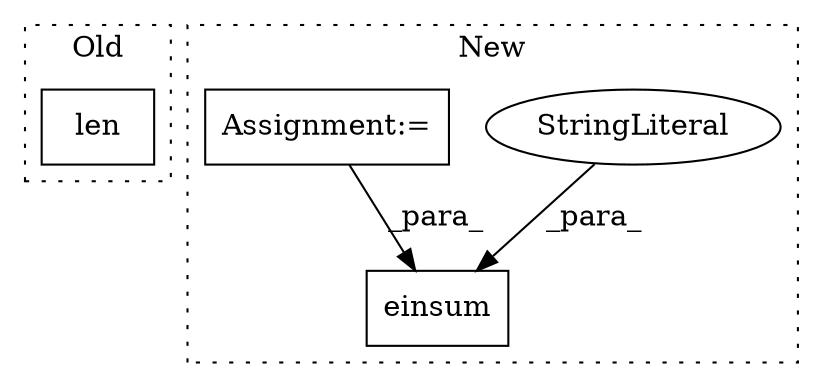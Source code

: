 digraph G {
subgraph cluster0 {
1 [label="len" a="32" s="12945,12958" l="4,1" shape="box"];
label = "Old";
style="dotted";
}
subgraph cluster1 {
2 [label="einsum" a="32" s="13122,13214" l="7,1" shape="box"];
3 [label="StringLiteral" a="45" s="13129" l="12" shape="ellipse"];
4 [label="Assignment:=" a="7" s="12966" l="1" shape="box"];
label = "New";
style="dotted";
}
3 -> 2 [label="_para_"];
4 -> 2 [label="_para_"];
}